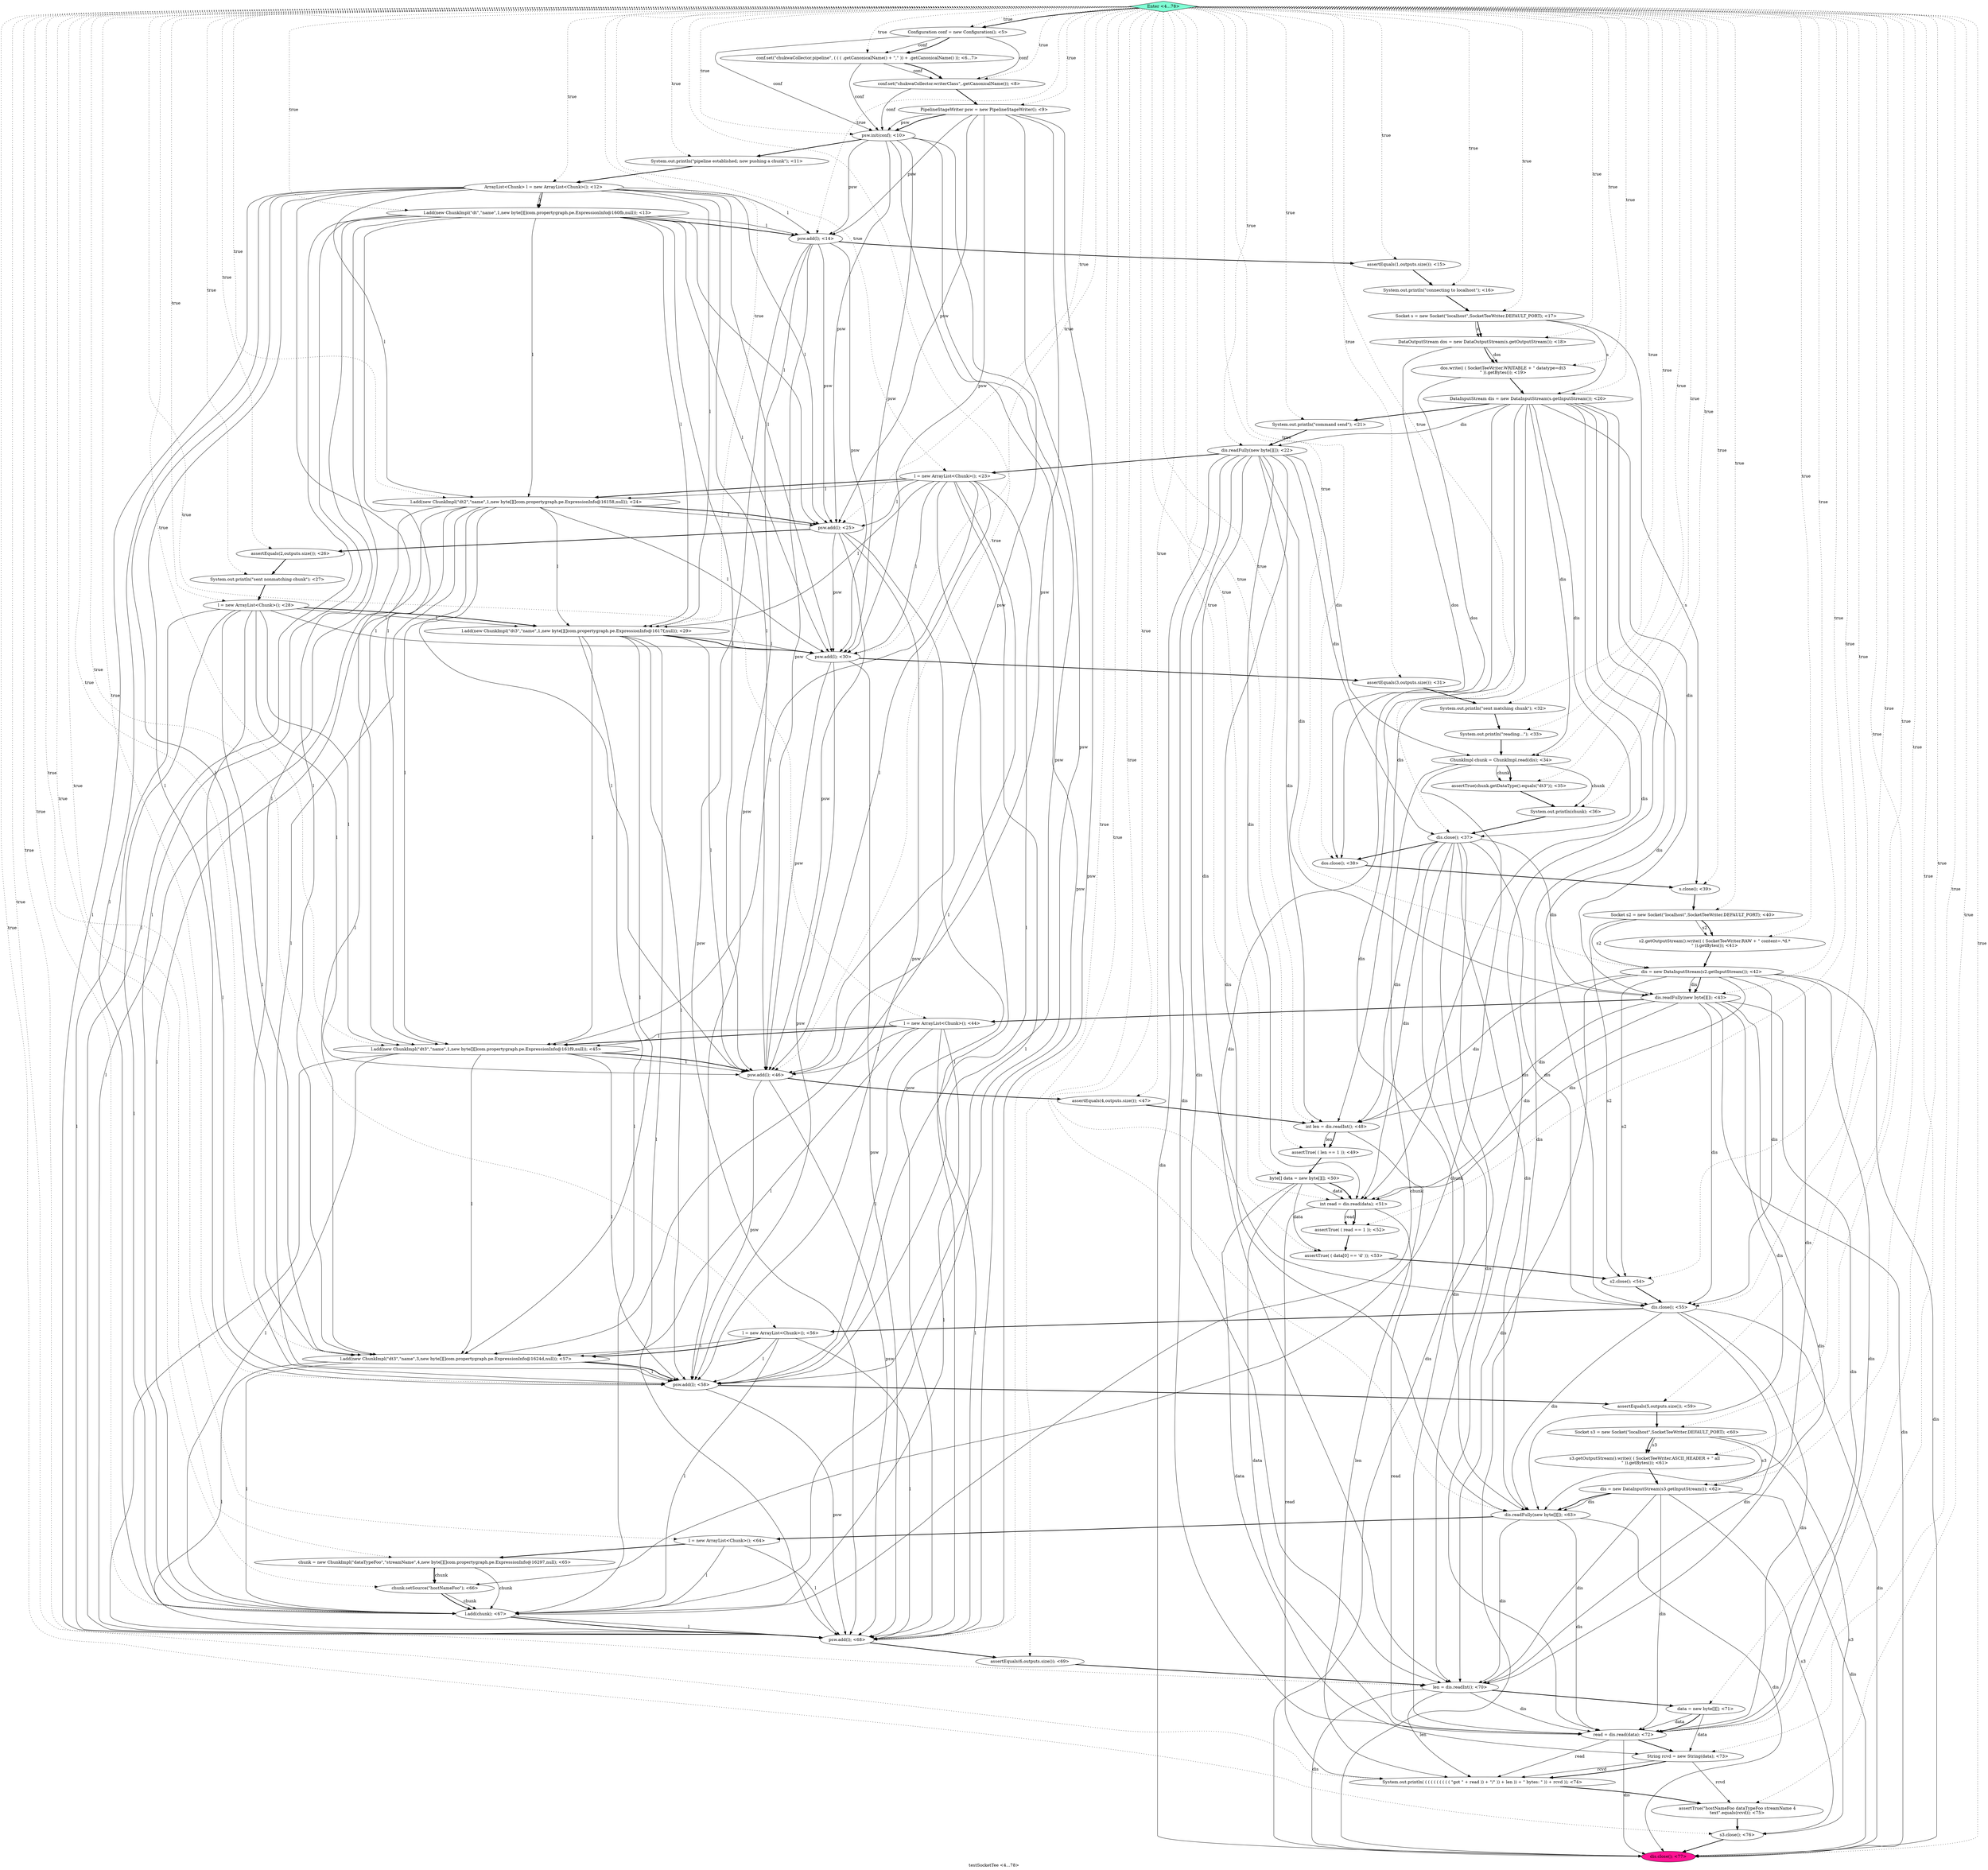 digraph PDG {
label = "testSocketTee <4...78>";
0.16 [style = filled, label = "dis.readFully(new byte[][]); <22>", fillcolor = white, shape = ellipse];
0.20 [style = filled, label = "assertEquals(2,outputs.size()); <26>", fillcolor = white, shape = ellipse];
0.50 [style = filled, label = "l = new ArrayList<Chunk>(); <56>", fillcolor = white, shape = ellipse];
0.64 [style = filled, label = "len = dis.readInt(); <70>", fillcolor = white, shape = ellipse];
0.5 [style = filled, label = "System.out.println(\"pipeline established; now pushing a chunk\"); <11>", fillcolor = white, shape = ellipse];
0.27 [style = filled, label = "System.out.println(\"reading...\"); <33>", fillcolor = white, shape = ellipse];
0.31 [style = filled, label = "dis.close(); <37>", fillcolor = white, shape = ellipse];
0.1 [style = filled, label = "conf.set(\"chukwaCollector.pipeline\", ( ( ( .getCanonicalName() + \",\" )) + .getCanonicalName() )); <6...7>", fillcolor = white, shape = ellipse];
0.2 [style = filled, label = "conf.set(\"chukwaCollector.writerClass\",.getCanonicalName()); <8>", fillcolor = white, shape = ellipse];
0.57 [style = filled, label = "dis.readFully(new byte[][]); <63>", fillcolor = white, shape = ellipse];
0.3 [style = filled, label = "PipelineStageWriter psw = new PipelineStageWriter(); <9>", fillcolor = white, shape = ellipse];
0.53 [style = filled, label = "assertEquals(5,outputs.size()); <59>", fillcolor = white, shape = ellipse];
0.70 [style = filled, label = "s3.close(); <76>", fillcolor = white, shape = ellipse];
0.25 [style = filled, label = "assertEquals(3,outputs.size()); <31>", fillcolor = white, shape = ellipse];
0.55 [style = filled, label = "s3.getOutputStream().write(( ( SocketTeeWriter.ASCII_HEADER + \" all
\" )).getBytes()); <61>", fillcolor = white, shape = ellipse];
0.48 [style = filled, label = "s2.close(); <54>", fillcolor = white, shape = ellipse];
0.9 [style = filled, label = "assertEquals(1,outputs.size()); <15>", fillcolor = white, shape = ellipse];
0.56 [style = filled, label = "dis = new DataInputStream(s3.getInputStream()); <62>", fillcolor = white, shape = ellipse];
0.12 [style = filled, label = "DataOutputStream dos = new DataOutputStream(s.getOutputStream()); <18>", fillcolor = white, shape = ellipse];
0.19 [style = filled, label = "psw.add(l); <25>", fillcolor = white, shape = ellipse];
0.35 [style = filled, label = "s2.getOutputStream().write(( ( SocketTeeWriter.RAW + \" content=.*d.*
\" )).getBytes()); <41>", fillcolor = white, shape = ellipse];
0.52 [style = filled, label = "psw.add(l); <58>", fillcolor = white, shape = ellipse];
0.0 [style = filled, label = "Configuration conf = new Configuration(); <5>", fillcolor = white, shape = ellipse];
0.51 [style = filled, label = "l.add(new ChunkImpl(\"dt3\",\"name\",3,new byte[][]com.propertygraph.pe.ExpressionInfo@1624d,null)); <57>", fillcolor = white, shape = ellipse];
0.38 [style = filled, label = "l = new ArrayList<Chunk>(); <44>", fillcolor = white, shape = ellipse];
0.8 [style = filled, label = "psw.add(l); <14>", fillcolor = white, shape = ellipse];
0.46 [style = filled, label = "assertTrue( ( read == 1 )); <52>", fillcolor = white, shape = ellipse];
0.60 [style = filled, label = "chunk.setSource(\"hostNameFoo\"); <66>", fillcolor = white, shape = ellipse];
0.63 [style = filled, label = "assertEquals(6,outputs.size()); <69>", fillcolor = white, shape = ellipse];
0.6 [style = filled, label = "ArrayList<Chunk> l = new ArrayList<Chunk>(); <12>", fillcolor = white, shape = ellipse];
0.62 [style = filled, label = "psw.add(l); <68>", fillcolor = white, shape = ellipse];
0.28 [style = filled, label = "ChunkImpl chunk = ChunkImpl.read(dis); <34>", fillcolor = white, shape = ellipse];
0.66 [style = filled, label = "read = dis.read(data); <72>", fillcolor = white, shape = ellipse];
0.47 [style = filled, label = "assertTrue( ( data[0] == 'd' )); <53>", fillcolor = white, shape = ellipse];
0.69 [style = filled, label = "assertTrue(\"hostNameFoo dataTypeFoo streamName 4
text\".equals(rcvd)); <75>", fillcolor = white, shape = ellipse];
0.15 [style = filled, label = "System.out.println(\"command send\"); <21>", fillcolor = white, shape = ellipse];
0.4 [style = filled, label = "psw.init(conf); <10>", fillcolor = white, shape = ellipse];
0.21 [style = filled, label = "System.out.println(\"sent nonmatching chunk\"); <27>", fillcolor = white, shape = ellipse];
0.14 [style = filled, label = "DataInputStream dis = new DataInputStream(s.getInputStream()); <20>", fillcolor = white, shape = ellipse];
0.65 [style = filled, label = "data = new byte[][]; <71>", fillcolor = white, shape = ellipse];
0.30 [style = filled, label = "System.out.println(chunk); <36>", fillcolor = white, shape = ellipse];
0.67 [style = filled, label = "String rcvd = new String(data); <73>", fillcolor = white, shape = ellipse];
0.32 [style = filled, label = "dos.close(); <38>", fillcolor = white, shape = ellipse];
0.24 [style = filled, label = "psw.add(l); <30>", fillcolor = white, shape = ellipse];
0.13 [style = filled, label = "dos.write(( ( SocketTeeWriter.WRITABLE + \" datatype=dt3
\" )).getBytes()); <19>", fillcolor = white, shape = ellipse];
0.23 [style = filled, label = "l.add(new ChunkImpl(\"dt3\",\"name\",1,new byte[][]com.propertygraph.pe.ExpressionInfo@1617f,null)); <29>", fillcolor = white, shape = ellipse];
0.72 [style = filled, label = "Enter <4...78>", fillcolor = aquamarine, shape = diamond];
0.29 [style = filled, label = "assertTrue(chunk.getDataType().equals(\"dt3\")); <35>", fillcolor = white, shape = ellipse];
0.59 [style = filled, label = "chunk = new ChunkImpl(\"dataTypeFoo\",\"streamName\",4,new byte[][]com.propertygraph.pe.ExpressionInfo@16297,null); <65>", fillcolor = white, shape = ellipse];
0.17 [style = filled, label = "l = new ArrayList<Chunk>(); <23>", fillcolor = white, shape = ellipse];
0.54 [style = filled, label = "Socket s3 = new Socket(\"localhost\",SocketTeeWriter.DEFAULT_PORT); <60>", fillcolor = white, shape = ellipse];
0.71 [style = filled, label = "dis.close(); <77>", fillcolor = deeppink, shape = ellipse];
0.39 [style = filled, label = "l.add(new ChunkImpl(\"dt3\",\"name\",1,new byte[][]com.propertygraph.pe.ExpressionInfo@161f9,null)); <45>", fillcolor = white, shape = ellipse];
0.10 [style = filled, label = "System.out.println(\"connecting to localhost\"); <16>", fillcolor = white, shape = ellipse];
0.45 [style = filled, label = "int read = dis.read(data); <51>", fillcolor = white, shape = ellipse];
0.26 [style = filled, label = "System.out.println(\"sent matching chunk\"); <32>", fillcolor = white, shape = ellipse];
0.44 [style = filled, label = "byte[] data = new byte[][]; <50>", fillcolor = white, shape = ellipse];
0.61 [style = filled, label = "l.add(chunk); <67>", fillcolor = white, shape = ellipse];
0.43 [style = filled, label = "assertTrue( ( len == 1 )); <49>", fillcolor = white, shape = ellipse];
0.34 [style = filled, label = "Socket s2 = new Socket(\"localhost\",SocketTeeWriter.DEFAULT_PORT); <40>", fillcolor = white, shape = ellipse];
0.22 [style = filled, label = "l = new ArrayList<Chunk>(); <28>", fillcolor = white, shape = ellipse];
0.42 [style = filled, label = "int len = dis.readInt(); <48>", fillcolor = white, shape = ellipse];
0.33 [style = filled, label = "s.close(); <39>", fillcolor = white, shape = ellipse];
0.49 [style = filled, label = "dis.close(); <55>", fillcolor = white, shape = ellipse];
0.11 [style = filled, label = "Socket s = new Socket(\"localhost\",SocketTeeWriter.DEFAULT_PORT); <17>", fillcolor = white, shape = ellipse];
0.36 [style = filled, label = "dis = new DataInputStream(s2.getInputStream()); <42>", fillcolor = white, shape = ellipse];
0.58 [style = filled, label = "l = new ArrayList<Chunk>(); <64>", fillcolor = white, shape = ellipse];
0.18 [style = filled, label = "l.add(new ChunkImpl(\"dt2\",\"name\",1,new byte[][]com.propertygraph.pe.ExpressionInfo@16158,null)); <24>", fillcolor = white, shape = ellipse];
0.37 [style = filled, label = "dis.readFully(new byte[][]); <43>", fillcolor = white, shape = ellipse];
0.40 [style = filled, label = "psw.add(l); <46>", fillcolor = white, shape = ellipse];
0.41 [style = filled, label = "assertEquals(4,outputs.size()); <47>", fillcolor = white, shape = ellipse];
0.7 [style = filled, label = "l.add(new ChunkImpl(\"dt\",\"name\",1,new byte[][]com.propertygraph.pe.ExpressionInfo@160fb,null)); <13>", fillcolor = white, shape = ellipse];
0.68 [style = filled, label = "System.out.println( ( ( ( ( ( ( ( ( ( \"got \" + read )) + \"/\" )) + len )) + \" bytes: \" )) + rcvd )); <74>", fillcolor = white, shape = ellipse];
0.0 -> 0.1 [style = solid, label="conf"];
0.0 -> 0.1 [style = bold, label=""];
0.0 -> 0.2 [style = solid, label="conf"];
0.0 -> 0.4 [style = solid, label="conf"];
0.1 -> 0.2 [style = solid, label="conf"];
0.1 -> 0.2 [style = bold, label=""];
0.1 -> 0.4 [style = solid, label="conf"];
0.2 -> 0.3 [style = bold, label=""];
0.2 -> 0.4 [style = solid, label="conf"];
0.3 -> 0.4 [style = solid, label="psw"];
0.3 -> 0.4 [style = bold, label=""];
0.3 -> 0.8 [style = solid, label="psw"];
0.3 -> 0.19 [style = solid, label="psw"];
0.3 -> 0.24 [style = solid, label="psw"];
0.3 -> 0.40 [style = solid, label="psw"];
0.3 -> 0.52 [style = solid, label="psw"];
0.3 -> 0.62 [style = solid, label="psw"];
0.4 -> 0.5 [style = bold, label=""];
0.4 -> 0.8 [style = solid, label="psw"];
0.4 -> 0.19 [style = solid, label="psw"];
0.4 -> 0.24 [style = solid, label="psw"];
0.4 -> 0.40 [style = solid, label="psw"];
0.4 -> 0.52 [style = solid, label="psw"];
0.4 -> 0.62 [style = solid, label="psw"];
0.5 -> 0.6 [style = bold, label=""];
0.6 -> 0.7 [style = solid, label="l"];
0.6 -> 0.7 [style = bold, label=""];
0.6 -> 0.8 [style = solid, label="l"];
0.6 -> 0.18 [style = solid, label="l"];
0.6 -> 0.19 [style = solid, label="l"];
0.6 -> 0.23 [style = solid, label="l"];
0.6 -> 0.24 [style = solid, label="l"];
0.6 -> 0.39 [style = solid, label="l"];
0.6 -> 0.40 [style = solid, label="l"];
0.6 -> 0.51 [style = solid, label="l"];
0.6 -> 0.52 [style = solid, label="l"];
0.6 -> 0.61 [style = solid, label="l"];
0.6 -> 0.62 [style = solid, label="l"];
0.7 -> 0.8 [style = solid, label="l"];
0.7 -> 0.8 [style = bold, label=""];
0.7 -> 0.18 [style = solid, label="l"];
0.7 -> 0.19 [style = solid, label="l"];
0.7 -> 0.23 [style = solid, label="l"];
0.7 -> 0.24 [style = solid, label="l"];
0.7 -> 0.39 [style = solid, label="l"];
0.7 -> 0.40 [style = solid, label="l"];
0.7 -> 0.51 [style = solid, label="l"];
0.7 -> 0.52 [style = solid, label="l"];
0.7 -> 0.61 [style = solid, label="l"];
0.7 -> 0.62 [style = solid, label="l"];
0.8 -> 0.9 [style = bold, label=""];
0.8 -> 0.19 [style = solid, label="psw"];
0.8 -> 0.24 [style = solid, label="psw"];
0.8 -> 0.40 [style = solid, label="psw"];
0.8 -> 0.52 [style = solid, label="psw"];
0.8 -> 0.62 [style = solid, label="psw"];
0.9 -> 0.10 [style = bold, label=""];
0.10 -> 0.11 [style = bold, label=""];
0.11 -> 0.12 [style = solid, label="s"];
0.11 -> 0.12 [style = bold, label=""];
0.11 -> 0.14 [style = solid, label="s"];
0.11 -> 0.33 [style = solid, label="s"];
0.12 -> 0.13 [style = solid, label="dos"];
0.12 -> 0.13 [style = bold, label=""];
0.12 -> 0.32 [style = solid, label="dos"];
0.13 -> 0.14 [style = bold, label=""];
0.13 -> 0.32 [style = solid, label="dos"];
0.14 -> 0.15 [style = bold, label=""];
0.14 -> 0.16 [style = solid, label="dis"];
0.14 -> 0.28 [style = solid, label="dis"];
0.14 -> 0.31 [style = solid, label="dis"];
0.14 -> 0.37 [style = solid, label="dis"];
0.14 -> 0.42 [style = solid, label="dis"];
0.14 -> 0.45 [style = solid, label="dis"];
0.14 -> 0.49 [style = solid, label="dis"];
0.14 -> 0.57 [style = solid, label="dis"];
0.14 -> 0.64 [style = solid, label="dis"];
0.14 -> 0.66 [style = solid, label="dis"];
0.14 -> 0.71 [style = solid, label="dis"];
0.15 -> 0.16 [style = bold, label=""];
0.16 -> 0.17 [style = bold, label=""];
0.16 -> 0.28 [style = solid, label="dis"];
0.16 -> 0.31 [style = solid, label="dis"];
0.16 -> 0.37 [style = solid, label="dis"];
0.16 -> 0.42 [style = solid, label="dis"];
0.16 -> 0.45 [style = solid, label="dis"];
0.16 -> 0.49 [style = solid, label="dis"];
0.16 -> 0.57 [style = solid, label="dis"];
0.16 -> 0.64 [style = solid, label="dis"];
0.16 -> 0.66 [style = solid, label="dis"];
0.16 -> 0.71 [style = solid, label="dis"];
0.17 -> 0.18 [style = solid, label="l"];
0.17 -> 0.18 [style = bold, label=""];
0.17 -> 0.19 [style = solid, label="l"];
0.17 -> 0.23 [style = solid, label="l"];
0.17 -> 0.24 [style = solid, label="l"];
0.17 -> 0.39 [style = solid, label="l"];
0.17 -> 0.40 [style = solid, label="l"];
0.17 -> 0.51 [style = solid, label="l"];
0.17 -> 0.52 [style = solid, label="l"];
0.17 -> 0.61 [style = solid, label="l"];
0.17 -> 0.62 [style = solid, label="l"];
0.18 -> 0.19 [style = solid, label="l"];
0.18 -> 0.19 [style = bold, label=""];
0.18 -> 0.23 [style = solid, label="l"];
0.18 -> 0.24 [style = solid, label="l"];
0.18 -> 0.39 [style = solid, label="l"];
0.18 -> 0.40 [style = solid, label="l"];
0.18 -> 0.51 [style = solid, label="l"];
0.18 -> 0.52 [style = solid, label="l"];
0.18 -> 0.61 [style = solid, label="l"];
0.18 -> 0.62 [style = solid, label="l"];
0.19 -> 0.20 [style = bold, label=""];
0.19 -> 0.24 [style = solid, label="psw"];
0.19 -> 0.40 [style = solid, label="psw"];
0.19 -> 0.52 [style = solid, label="psw"];
0.19 -> 0.62 [style = solid, label="psw"];
0.20 -> 0.21 [style = bold, label=""];
0.21 -> 0.22 [style = bold, label=""];
0.22 -> 0.23 [style = solid, label="l"];
0.22 -> 0.23 [style = bold, label=""];
0.22 -> 0.24 [style = solid, label="l"];
0.22 -> 0.39 [style = solid, label="l"];
0.22 -> 0.40 [style = solid, label="l"];
0.22 -> 0.51 [style = solid, label="l"];
0.22 -> 0.52 [style = solid, label="l"];
0.22 -> 0.61 [style = solid, label="l"];
0.22 -> 0.62 [style = solid, label="l"];
0.23 -> 0.24 [style = solid, label="l"];
0.23 -> 0.24 [style = bold, label=""];
0.23 -> 0.39 [style = solid, label="l"];
0.23 -> 0.40 [style = solid, label="l"];
0.23 -> 0.51 [style = solid, label="l"];
0.23 -> 0.52 [style = solid, label="l"];
0.23 -> 0.61 [style = solid, label="l"];
0.23 -> 0.62 [style = solid, label="l"];
0.24 -> 0.25 [style = bold, label=""];
0.24 -> 0.40 [style = solid, label="psw"];
0.24 -> 0.52 [style = solid, label="psw"];
0.24 -> 0.62 [style = solid, label="psw"];
0.25 -> 0.26 [style = bold, label=""];
0.26 -> 0.27 [style = bold, label=""];
0.27 -> 0.28 [style = bold, label=""];
0.28 -> 0.29 [style = solid, label="chunk"];
0.28 -> 0.29 [style = bold, label=""];
0.28 -> 0.30 [style = solid, label="chunk"];
0.28 -> 0.60 [style = solid, label="chunk"];
0.28 -> 0.61 [style = solid, label="chunk"];
0.29 -> 0.30 [style = bold, label=""];
0.30 -> 0.31 [style = bold, label=""];
0.31 -> 0.32 [style = bold, label=""];
0.31 -> 0.37 [style = solid, label="dis"];
0.31 -> 0.42 [style = solid, label="dis"];
0.31 -> 0.45 [style = solid, label="dis"];
0.31 -> 0.49 [style = solid, label="dis"];
0.31 -> 0.57 [style = solid, label="dis"];
0.31 -> 0.64 [style = solid, label="dis"];
0.31 -> 0.66 [style = solid, label="dis"];
0.31 -> 0.71 [style = solid, label="dis"];
0.32 -> 0.33 [style = bold, label=""];
0.33 -> 0.34 [style = bold, label=""];
0.34 -> 0.35 [style = solid, label="s2"];
0.34 -> 0.35 [style = bold, label=""];
0.34 -> 0.36 [style = solid, label="s2"];
0.34 -> 0.48 [style = solid, label="s2"];
0.35 -> 0.36 [style = bold, label=""];
0.36 -> 0.37 [style = solid, label="dis"];
0.36 -> 0.37 [style = bold, label=""];
0.36 -> 0.42 [style = solid, label="dis"];
0.36 -> 0.45 [style = solid, label="dis"];
0.36 -> 0.48 [style = solid, label="s2"];
0.36 -> 0.49 [style = solid, label="dis"];
0.36 -> 0.57 [style = solid, label="dis"];
0.36 -> 0.64 [style = solid, label="dis"];
0.36 -> 0.66 [style = solid, label="dis"];
0.36 -> 0.71 [style = solid, label="dis"];
0.37 -> 0.38 [style = bold, label=""];
0.37 -> 0.42 [style = solid, label="dis"];
0.37 -> 0.45 [style = solid, label="dis"];
0.37 -> 0.49 [style = solid, label="dis"];
0.37 -> 0.57 [style = solid, label="dis"];
0.37 -> 0.64 [style = solid, label="dis"];
0.37 -> 0.66 [style = solid, label="dis"];
0.37 -> 0.71 [style = solid, label="dis"];
0.38 -> 0.39 [style = solid, label="l"];
0.38 -> 0.39 [style = bold, label=""];
0.38 -> 0.40 [style = solid, label="l"];
0.38 -> 0.51 [style = solid, label="l"];
0.38 -> 0.52 [style = solid, label="l"];
0.38 -> 0.61 [style = solid, label="l"];
0.38 -> 0.62 [style = solid, label="l"];
0.39 -> 0.40 [style = solid, label="l"];
0.39 -> 0.40 [style = bold, label=""];
0.39 -> 0.51 [style = solid, label="l"];
0.39 -> 0.52 [style = solid, label="l"];
0.39 -> 0.61 [style = solid, label="l"];
0.39 -> 0.62 [style = solid, label="l"];
0.40 -> 0.41 [style = bold, label=""];
0.40 -> 0.52 [style = solid, label="psw"];
0.40 -> 0.62 [style = solid, label="psw"];
0.41 -> 0.42 [style = bold, label=""];
0.42 -> 0.43 [style = solid, label="len"];
0.42 -> 0.43 [style = bold, label=""];
0.42 -> 0.68 [style = solid, label="len"];
0.43 -> 0.44 [style = bold, label=""];
0.44 -> 0.45 [style = solid, label="data"];
0.44 -> 0.45 [style = bold, label=""];
0.44 -> 0.47 [style = solid, label="data"];
0.44 -> 0.66 [style = solid, label="data"];
0.44 -> 0.67 [style = solid, label="data"];
0.45 -> 0.46 [style = solid, label="read"];
0.45 -> 0.46 [style = bold, label=""];
0.45 -> 0.66 [style = solid, label="read"];
0.45 -> 0.68 [style = solid, label="read"];
0.46 -> 0.47 [style = bold, label=""];
0.47 -> 0.48 [style = bold, label=""];
0.48 -> 0.49 [style = bold, label=""];
0.49 -> 0.50 [style = bold, label=""];
0.49 -> 0.57 [style = solid, label="dis"];
0.49 -> 0.64 [style = solid, label="dis"];
0.49 -> 0.66 [style = solid, label="dis"];
0.49 -> 0.71 [style = solid, label="dis"];
0.50 -> 0.51 [style = solid, label="l"];
0.50 -> 0.51 [style = bold, label=""];
0.50 -> 0.52 [style = solid, label="l"];
0.50 -> 0.61 [style = solid, label="l"];
0.50 -> 0.62 [style = solid, label="l"];
0.51 -> 0.52 [style = solid, label="l"];
0.51 -> 0.52 [style = bold, label=""];
0.51 -> 0.61 [style = solid, label="l"];
0.51 -> 0.62 [style = solid, label="l"];
0.52 -> 0.53 [style = bold, label=""];
0.52 -> 0.62 [style = solid, label="psw"];
0.53 -> 0.54 [style = bold, label=""];
0.54 -> 0.55 [style = solid, label="s3"];
0.54 -> 0.55 [style = bold, label=""];
0.54 -> 0.56 [style = solid, label="s3"];
0.54 -> 0.70 [style = solid, label="s3"];
0.55 -> 0.56 [style = bold, label=""];
0.56 -> 0.57 [style = solid, label="dis"];
0.56 -> 0.57 [style = bold, label=""];
0.56 -> 0.64 [style = solid, label="dis"];
0.56 -> 0.66 [style = solid, label="dis"];
0.56 -> 0.70 [style = solid, label="s3"];
0.56 -> 0.71 [style = solid, label="dis"];
0.57 -> 0.58 [style = bold, label=""];
0.57 -> 0.64 [style = solid, label="dis"];
0.57 -> 0.66 [style = solid, label="dis"];
0.57 -> 0.71 [style = solid, label="dis"];
0.58 -> 0.59 [style = bold, label=""];
0.58 -> 0.61 [style = solid, label="l"];
0.58 -> 0.62 [style = solid, label="l"];
0.59 -> 0.60 [style = solid, label="chunk"];
0.59 -> 0.60 [style = bold, label=""];
0.59 -> 0.61 [style = solid, label="chunk"];
0.60 -> 0.61 [style = solid, label="chunk"];
0.60 -> 0.61 [style = bold, label=""];
0.61 -> 0.62 [style = solid, label="l"];
0.61 -> 0.62 [style = bold, label=""];
0.62 -> 0.63 [style = bold, label=""];
0.63 -> 0.64 [style = bold, label=""];
0.64 -> 0.65 [style = bold, label=""];
0.64 -> 0.66 [style = solid, label="dis"];
0.64 -> 0.68 [style = solid, label="len"];
0.64 -> 0.71 [style = solid, label="dis"];
0.65 -> 0.66 [style = solid, label="data"];
0.65 -> 0.66 [style = bold, label=""];
0.65 -> 0.67 [style = solid, label="data"];
0.66 -> 0.67 [style = bold, label=""];
0.66 -> 0.68 [style = solid, label="read"];
0.66 -> 0.71 [style = solid, label="dis"];
0.67 -> 0.68 [style = solid, label="rcvd"];
0.67 -> 0.68 [style = bold, label=""];
0.67 -> 0.69 [style = solid, label="rcvd"];
0.68 -> 0.69 [style = bold, label=""];
0.69 -> 0.70 [style = bold, label=""];
0.70 -> 0.71 [style = bold, label=""];
0.72 -> 0.0 [style = dotted, label="true"];
0.72 -> 0.0 [style = bold, label=""];
0.72 -> 0.1 [style = dotted, label="true"];
0.72 -> 0.2 [style = dotted, label="true"];
0.72 -> 0.3 [style = dotted, label="true"];
0.72 -> 0.4 [style = dotted, label="true"];
0.72 -> 0.5 [style = dotted, label="true"];
0.72 -> 0.6 [style = dotted, label="true"];
0.72 -> 0.7 [style = dotted, label="true"];
0.72 -> 0.8 [style = dotted, label="true"];
0.72 -> 0.9 [style = dotted, label="true"];
0.72 -> 0.10 [style = dotted, label="true"];
0.72 -> 0.11 [style = dotted, label="true"];
0.72 -> 0.12 [style = dotted, label="true"];
0.72 -> 0.13 [style = dotted, label="true"];
0.72 -> 0.14 [style = dotted, label="true"];
0.72 -> 0.15 [style = dotted, label="true"];
0.72 -> 0.16 [style = dotted, label="true"];
0.72 -> 0.17 [style = dotted, label="true"];
0.72 -> 0.18 [style = dotted, label="true"];
0.72 -> 0.19 [style = dotted, label="true"];
0.72 -> 0.20 [style = dotted, label="true"];
0.72 -> 0.21 [style = dotted, label="true"];
0.72 -> 0.22 [style = dotted, label="true"];
0.72 -> 0.23 [style = dotted, label="true"];
0.72 -> 0.24 [style = dotted, label="true"];
0.72 -> 0.25 [style = dotted, label="true"];
0.72 -> 0.26 [style = dotted, label="true"];
0.72 -> 0.27 [style = dotted, label="true"];
0.72 -> 0.28 [style = dotted, label="true"];
0.72 -> 0.29 [style = dotted, label="true"];
0.72 -> 0.30 [style = dotted, label="true"];
0.72 -> 0.31 [style = dotted, label="true"];
0.72 -> 0.32 [style = dotted, label="true"];
0.72 -> 0.33 [style = dotted, label="true"];
0.72 -> 0.34 [style = dotted, label="true"];
0.72 -> 0.35 [style = dotted, label="true"];
0.72 -> 0.36 [style = dotted, label="true"];
0.72 -> 0.37 [style = dotted, label="true"];
0.72 -> 0.38 [style = dotted, label="true"];
0.72 -> 0.39 [style = dotted, label="true"];
0.72 -> 0.40 [style = dotted, label="true"];
0.72 -> 0.41 [style = dotted, label="true"];
0.72 -> 0.42 [style = dotted, label="true"];
0.72 -> 0.43 [style = dotted, label="true"];
0.72 -> 0.44 [style = dotted, label="true"];
0.72 -> 0.45 [style = dotted, label="true"];
0.72 -> 0.46 [style = dotted, label="true"];
0.72 -> 0.47 [style = dotted, label="true"];
0.72 -> 0.48 [style = dotted, label="true"];
0.72 -> 0.49 [style = dotted, label="true"];
0.72 -> 0.50 [style = dotted, label="true"];
0.72 -> 0.51 [style = dotted, label="true"];
0.72 -> 0.52 [style = dotted, label="true"];
0.72 -> 0.53 [style = dotted, label="true"];
0.72 -> 0.54 [style = dotted, label="true"];
0.72 -> 0.55 [style = dotted, label="true"];
0.72 -> 0.56 [style = dotted, label="true"];
0.72 -> 0.57 [style = dotted, label="true"];
0.72 -> 0.58 [style = dotted, label="true"];
0.72 -> 0.59 [style = dotted, label="true"];
0.72 -> 0.60 [style = dotted, label="true"];
0.72 -> 0.61 [style = dotted, label="true"];
0.72 -> 0.62 [style = dotted, label="true"];
0.72 -> 0.63 [style = dotted, label="true"];
0.72 -> 0.64 [style = dotted, label="true"];
0.72 -> 0.65 [style = dotted, label="true"];
0.72 -> 0.66 [style = dotted, label="true"];
0.72 -> 0.67 [style = dotted, label="true"];
0.72 -> 0.68 [style = dotted, label="true"];
0.72 -> 0.69 [style = dotted, label="true"];
0.72 -> 0.70 [style = dotted, label="true"];
0.72 -> 0.71 [style = dotted, label="true"];
}
